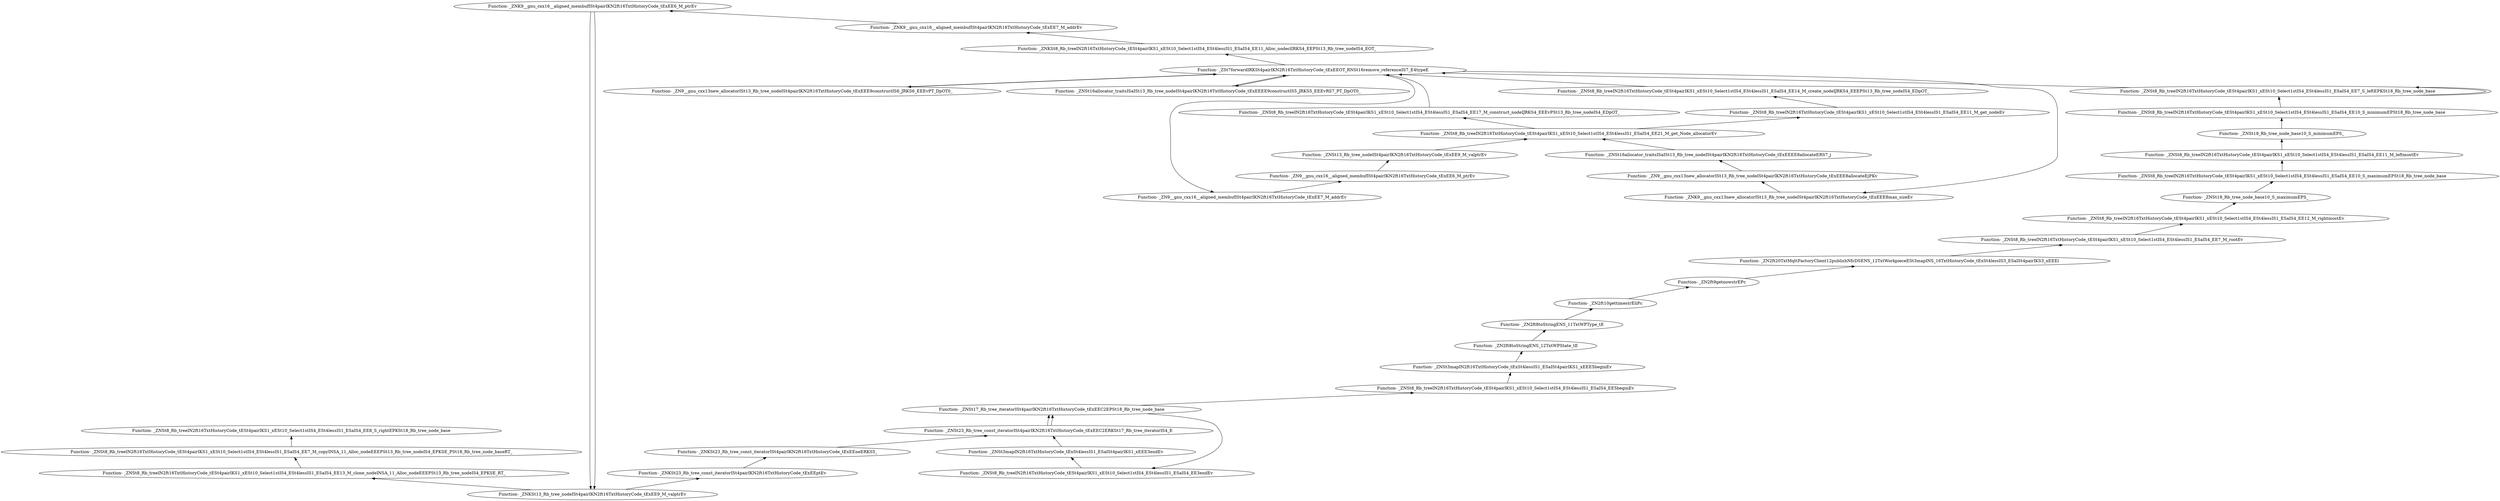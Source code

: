 digraph {
	"Function- _ZNK9__gnu_cxx16__aligned_membufISt4pairIKN2ft16TxtHistoryCode_tExEE6_M_ptrEv"
	"Function- _ZNKSt13_Rb_tree_nodeISt4pairIKN2ft16TxtHistoryCode_tExEE9_M_valptrEv"
	"Function- _ZNKSt13_Rb_tree_nodeISt4pairIKN2ft16TxtHistoryCode_tExEE9_M_valptrEv" -> "Function- _ZNK9__gnu_cxx16__aligned_membufISt4pairIKN2ft16TxtHistoryCode_tExEE6_M_ptrEv" [dir=back]
	"Function- _ZNKSt23_Rb_tree_const_iteratorISt4pairIKN2ft16TxtHistoryCode_tExEEptEv"
	"Function- _ZNKSt23_Rb_tree_const_iteratorISt4pairIKN2ft16TxtHistoryCode_tExEEptEv" -> "Function- _ZNKSt13_Rb_tree_nodeISt4pairIKN2ft16TxtHistoryCode_tExEE9_M_valptrEv" [dir=back]
	"Function- _ZNKSt23_Rb_tree_const_iteratorISt4pairIKN2ft16TxtHistoryCode_tExEEneERKS5_"
	"Function- _ZNKSt23_Rb_tree_const_iteratorISt4pairIKN2ft16TxtHistoryCode_tExEEneERKS5_" -> "Function- _ZNKSt23_Rb_tree_const_iteratorISt4pairIKN2ft16TxtHistoryCode_tExEEptEv" [dir=back]
	"Function- _ZNSt23_Rb_tree_const_iteratorISt4pairIKN2ft16TxtHistoryCode_tExEEC2ERKSt17_Rb_tree_iteratorIS4_E"
	"Function- _ZNSt23_Rb_tree_const_iteratorISt4pairIKN2ft16TxtHistoryCode_tExEEC2ERKSt17_Rb_tree_iteratorIS4_E" -> "Function- _ZNKSt23_Rb_tree_const_iteratorISt4pairIKN2ft16TxtHistoryCode_tExEEneERKS5_" [dir=back]
	"Function- _ZNSt17_Rb_tree_iteratorISt4pairIKN2ft16TxtHistoryCode_tExEEC2EPSt18_Rb_tree_node_base"
	"Function- _ZNSt17_Rb_tree_iteratorISt4pairIKN2ft16TxtHistoryCode_tExEEC2EPSt18_Rb_tree_node_base" -> "Function- _ZNSt23_Rb_tree_const_iteratorISt4pairIKN2ft16TxtHistoryCode_tExEEC2ERKSt17_Rb_tree_iteratorIS4_E" [dir=back]
	"Function- _ZNSt8_Rb_treeIN2ft16TxtHistoryCode_tESt4pairIKS1_xESt10_Select1stIS4_ESt4lessIS1_ESaIS4_EE3endEv"
	"Function- _ZNSt8_Rb_treeIN2ft16TxtHistoryCode_tESt4pairIKS1_xESt10_Select1stIS4_ESt4lessIS1_ESaIS4_EE3endEv" -> "Function- _ZNSt17_Rb_tree_iteratorISt4pairIKN2ft16TxtHistoryCode_tExEEC2EPSt18_Rb_tree_node_base" [dir=back]
	"Function- _ZNSt3mapIN2ft16TxtHistoryCode_tExSt4lessIS1_ESaISt4pairIKS1_xEEE3endEv"
	"Function- _ZNSt3mapIN2ft16TxtHistoryCode_tExSt4lessIS1_ESaISt4pairIKS1_xEEE3endEv" -> "Function- _ZNSt8_Rb_treeIN2ft16TxtHistoryCode_tESt4pairIKS1_xESt10_Select1stIS4_ESt4lessIS1_ESaIS4_EE3endEv" [dir=back]
	"Function- _ZNSt23_Rb_tree_const_iteratorISt4pairIKN2ft16TxtHistoryCode_tExEEC2ERKSt17_Rb_tree_iteratorIS4_E"
	"Function- _ZNSt23_Rb_tree_const_iteratorISt4pairIKN2ft16TxtHistoryCode_tExEEC2ERKSt17_Rb_tree_iteratorIS4_E" -> "Function- _ZNSt3mapIN2ft16TxtHistoryCode_tExSt4lessIS1_ESaISt4pairIKS1_xEEE3endEv" [dir=back]
	"Function- _ZNSt17_Rb_tree_iteratorISt4pairIKN2ft16TxtHistoryCode_tExEEC2EPSt18_Rb_tree_node_base"
	"Function- _ZNSt17_Rb_tree_iteratorISt4pairIKN2ft16TxtHistoryCode_tExEEC2EPSt18_Rb_tree_node_base" -> "Function- _ZNSt23_Rb_tree_const_iteratorISt4pairIKN2ft16TxtHistoryCode_tExEEC2ERKSt17_Rb_tree_iteratorIS4_E" [dir=back]
	"Function- _ZNSt8_Rb_treeIN2ft16TxtHistoryCode_tESt4pairIKS1_xESt10_Select1stIS4_ESt4lessIS1_ESaIS4_EE5beginEv"
	"Function- _ZNSt8_Rb_treeIN2ft16TxtHistoryCode_tESt4pairIKS1_xESt10_Select1stIS4_ESt4lessIS1_ESaIS4_EE5beginEv" -> "Function- _ZNSt17_Rb_tree_iteratorISt4pairIKN2ft16TxtHistoryCode_tExEEC2EPSt18_Rb_tree_node_base" [dir=back]
	"Function- _ZNSt3mapIN2ft16TxtHistoryCode_tExSt4lessIS1_ESaISt4pairIKS1_xEEE5beginEv"
	"Function- _ZNSt3mapIN2ft16TxtHistoryCode_tExSt4lessIS1_ESaISt4pairIKS1_xEEE5beginEv" -> "Function- _ZNSt8_Rb_treeIN2ft16TxtHistoryCode_tESt4pairIKS1_xESt10_Select1stIS4_ESt4lessIS1_ESaIS4_EE5beginEv" [dir=back]
	"Function- _ZN2ft8toStringENS_12TxtWPState_tE"
	"Function- _ZN2ft8toStringENS_12TxtWPState_tE" -> "Function- _ZNSt3mapIN2ft16TxtHistoryCode_tExSt4lessIS1_ESaISt4pairIKS1_xEEE5beginEv" [dir=back]
	"Function- _ZN2ft8toStringENS_11TxtWPType_tE"
	"Function- _ZN2ft8toStringENS_11TxtWPType_tE" -> "Function- _ZN2ft8toStringENS_12TxtWPState_tE" [dir=back]
	"Function- _ZN2ft10gettimestrEliPc"
	"Function- _ZN2ft10gettimestrEliPc" -> "Function- _ZN2ft8toStringENS_11TxtWPType_tE" [dir=back]
	"Function- _ZN2ft9getnowstrEPc"
	"Function- _ZN2ft9getnowstrEPc" -> "Function- _ZN2ft10gettimestrEliPc" [dir=back]
	"Function- _ZN2ft20TxtMqttFactoryClient12publishNfcDSENS_12TxtWorkpieceESt3mapINS_16TxtHistoryCode_tExSt4lessIS3_ESaISt4pairIKS3_xEEEl"
	"Function- _ZN2ft20TxtMqttFactoryClient12publishNfcDSENS_12TxtWorkpieceESt3mapINS_16TxtHistoryCode_tExSt4lessIS3_ESaISt4pairIKS3_xEEEl" -> "Function- _ZN2ft9getnowstrEPc" [dir=back]
	"Function- _ZNSt8_Rb_treeIN2ft16TxtHistoryCode_tESt4pairIKS1_xESt10_Select1stIS4_ESt4lessIS1_ESaIS4_EE7_M_rootEv"
	"Function- _ZNSt8_Rb_treeIN2ft16TxtHistoryCode_tESt4pairIKS1_xESt10_Select1stIS4_ESt4lessIS1_ESaIS4_EE7_M_rootEv" -> "Function- _ZN2ft20TxtMqttFactoryClient12publishNfcDSENS_12TxtWorkpieceESt3mapINS_16TxtHistoryCode_tExSt4lessIS3_ESaISt4pairIKS3_xEEEl" [dir=back]
	"Function- _ZNSt8_Rb_treeIN2ft16TxtHistoryCode_tESt4pairIKS1_xESt10_Select1stIS4_ESt4lessIS1_ESaIS4_EE12_M_rightmostEv"
	"Function- _ZNSt8_Rb_treeIN2ft16TxtHistoryCode_tESt4pairIKS1_xESt10_Select1stIS4_ESt4lessIS1_ESaIS4_EE12_M_rightmostEv" -> "Function- _ZNSt8_Rb_treeIN2ft16TxtHistoryCode_tESt4pairIKS1_xESt10_Select1stIS4_ESt4lessIS1_ESaIS4_EE7_M_rootEv" [dir=back]
	"Function- _ZNSt18_Rb_tree_node_base10_S_maximumEPS_"
	"Function- _ZNSt18_Rb_tree_node_base10_S_maximumEPS_" -> "Function- _ZNSt8_Rb_treeIN2ft16TxtHistoryCode_tESt4pairIKS1_xESt10_Select1stIS4_ESt4lessIS1_ESaIS4_EE12_M_rightmostEv" [dir=back]
	"Function- _ZNSt8_Rb_treeIN2ft16TxtHistoryCode_tESt4pairIKS1_xESt10_Select1stIS4_ESt4lessIS1_ESaIS4_EE10_S_maximumEPSt18_Rb_tree_node_base"
	"Function- _ZNSt8_Rb_treeIN2ft16TxtHistoryCode_tESt4pairIKS1_xESt10_Select1stIS4_ESt4lessIS1_ESaIS4_EE10_S_maximumEPSt18_Rb_tree_node_base" -> "Function- _ZNSt18_Rb_tree_node_base10_S_maximumEPS_" [dir=back]
	"Function- _ZNSt8_Rb_treeIN2ft16TxtHistoryCode_tESt4pairIKS1_xESt10_Select1stIS4_ESt4lessIS1_ESaIS4_EE11_M_leftmostEv"
	"Function- _ZNSt8_Rb_treeIN2ft16TxtHistoryCode_tESt4pairIKS1_xESt10_Select1stIS4_ESt4lessIS1_ESaIS4_EE11_M_leftmostEv" -> "Function- _ZNSt8_Rb_treeIN2ft16TxtHistoryCode_tESt4pairIKS1_xESt10_Select1stIS4_ESt4lessIS1_ESaIS4_EE10_S_maximumEPSt18_Rb_tree_node_base" [dir=back]
	"Function- _ZNSt18_Rb_tree_node_base10_S_minimumEPS_"
	"Function- _ZNSt18_Rb_tree_node_base10_S_minimumEPS_" -> "Function- _ZNSt8_Rb_treeIN2ft16TxtHistoryCode_tESt4pairIKS1_xESt10_Select1stIS4_ESt4lessIS1_ESaIS4_EE11_M_leftmostEv" [dir=back]
	"Function- _ZNSt8_Rb_treeIN2ft16TxtHistoryCode_tESt4pairIKS1_xESt10_Select1stIS4_ESt4lessIS1_ESaIS4_EE10_S_minimumEPSt18_Rb_tree_node_base"
	"Function- _ZNSt8_Rb_treeIN2ft16TxtHistoryCode_tESt4pairIKS1_xESt10_Select1stIS4_ESt4lessIS1_ESaIS4_EE10_S_minimumEPSt18_Rb_tree_node_base" -> "Function- _ZNSt18_Rb_tree_node_base10_S_minimumEPS_" [dir=back]
	"Function- _ZNSt8_Rb_treeIN2ft16TxtHistoryCode_tESt4pairIKS1_xESt10_Select1stIS4_ESt4lessIS1_ESaIS4_EE7_S_leftEPKSt18_Rb_tree_node_base"
	"Function- _ZNSt8_Rb_treeIN2ft16TxtHistoryCode_tESt4pairIKS1_xESt10_Select1stIS4_ESt4lessIS1_ESaIS4_EE7_S_leftEPKSt18_Rb_tree_node_base" -> "Function- _ZNSt8_Rb_treeIN2ft16TxtHistoryCode_tESt4pairIKS1_xESt10_Select1stIS4_ESt4lessIS1_ESaIS4_EE10_S_minimumEPSt18_Rb_tree_node_base" [dir=back]
	"Function- _ZNSt8_Rb_treeIN2ft16TxtHistoryCode_tESt4pairIKS1_xESt10_Select1stIS4_ESt4lessIS1_ESaIS4_EE7_S_leftEPKSt18_Rb_tree_node_base"
	"Function- _ZNSt8_Rb_treeIN2ft16TxtHistoryCode_tESt4pairIKS1_xESt10_Select1stIS4_ESt4lessIS1_ESaIS4_EE7_S_leftEPKSt18_Rb_tree_node_base" -> "Function- _ZNSt8_Rb_treeIN2ft16TxtHistoryCode_tESt4pairIKS1_xESt10_Select1stIS4_ESt4lessIS1_ESaIS4_EE7_S_leftEPKSt18_Rb_tree_node_base" [dir=back]
	"Function- _ZSt7forwardIRKSt4pairIKN2ft16TxtHistoryCode_tExEEOT_RNSt16remove_referenceIS7_E4typeE"
	"Function- _ZSt7forwardIRKSt4pairIKN2ft16TxtHistoryCode_tExEEOT_RNSt16remove_referenceIS7_E4typeE" -> "Function- _ZNSt8_Rb_treeIN2ft16TxtHistoryCode_tESt4pairIKS1_xESt10_Select1stIS4_ESt4lessIS1_ESaIS4_EE7_S_leftEPKSt18_Rb_tree_node_base" [dir=back]
	"Function- _ZN9__gnu_cxx13new_allocatorISt13_Rb_tree_nodeISt4pairIKN2ft16TxtHistoryCode_tExEEE9constructIS6_JRKS6_EEEvPT_DpOT0_"
	"Function- _ZN9__gnu_cxx13new_allocatorISt13_Rb_tree_nodeISt4pairIKN2ft16TxtHistoryCode_tExEEE9constructIS6_JRKS6_EEEvPT_DpOT0_" -> "Function- _ZSt7forwardIRKSt4pairIKN2ft16TxtHistoryCode_tExEEOT_RNSt16remove_referenceIS7_E4typeE" [dir=back]
	"Function- _ZSt7forwardIRKSt4pairIKN2ft16TxtHistoryCode_tExEEOT_RNSt16remove_referenceIS7_E4typeE"
	"Function- _ZSt7forwardIRKSt4pairIKN2ft16TxtHistoryCode_tExEEOT_RNSt16remove_referenceIS7_E4typeE" -> "Function- _ZN9__gnu_cxx13new_allocatorISt13_Rb_tree_nodeISt4pairIKN2ft16TxtHistoryCode_tExEEE9constructIS6_JRKS6_EEEvPT_DpOT0_" [dir=back]
	"Function- _ZNSt16allocator_traitsISaISt13_Rb_tree_nodeISt4pairIKN2ft16TxtHistoryCode_tExEEEE9constructIS5_JRKS5_EEEvRS7_PT_DpOT0_"
	"Function- _ZNSt16allocator_traitsISaISt13_Rb_tree_nodeISt4pairIKN2ft16TxtHistoryCode_tExEEEE9constructIS5_JRKS5_EEEvRS7_PT_DpOT0_" -> "Function- _ZSt7forwardIRKSt4pairIKN2ft16TxtHistoryCode_tExEEOT_RNSt16remove_referenceIS7_E4typeE" [dir=back]
	"Function- _ZSt7forwardIRKSt4pairIKN2ft16TxtHistoryCode_tExEEOT_RNSt16remove_referenceIS7_E4typeE"
	"Function- _ZSt7forwardIRKSt4pairIKN2ft16TxtHistoryCode_tExEEOT_RNSt16remove_referenceIS7_E4typeE" -> "Function- _ZNSt16allocator_traitsISaISt13_Rb_tree_nodeISt4pairIKN2ft16TxtHistoryCode_tExEEEE9constructIS5_JRKS5_EEEvRS7_PT_DpOT0_" [dir=back]
	"Function- _ZN9__gnu_cxx16__aligned_membufISt4pairIKN2ft16TxtHistoryCode_tExEE7_M_addrEv"
	"Function- _ZN9__gnu_cxx16__aligned_membufISt4pairIKN2ft16TxtHistoryCode_tExEE7_M_addrEv" -> "Function- _ZSt7forwardIRKSt4pairIKN2ft16TxtHistoryCode_tExEEOT_RNSt16remove_referenceIS7_E4typeE" [dir=back]
	"Function- _ZN9__gnu_cxx16__aligned_membufISt4pairIKN2ft16TxtHistoryCode_tExEE6_M_ptrEv"
	"Function- _ZN9__gnu_cxx16__aligned_membufISt4pairIKN2ft16TxtHistoryCode_tExEE6_M_ptrEv" -> "Function- _ZN9__gnu_cxx16__aligned_membufISt4pairIKN2ft16TxtHistoryCode_tExEE7_M_addrEv" [dir=back]
	"Function- _ZNSt13_Rb_tree_nodeISt4pairIKN2ft16TxtHistoryCode_tExEE9_M_valptrEv"
	"Function- _ZNSt13_Rb_tree_nodeISt4pairIKN2ft16TxtHistoryCode_tExEE9_M_valptrEv" -> "Function- _ZN9__gnu_cxx16__aligned_membufISt4pairIKN2ft16TxtHistoryCode_tExEE6_M_ptrEv" [dir=back]
	"Function- _ZNSt8_Rb_treeIN2ft16TxtHistoryCode_tESt4pairIKS1_xESt10_Select1stIS4_ESt4lessIS1_ESaIS4_EE21_M_get_Node_allocatorEv"
	"Function- _ZNSt8_Rb_treeIN2ft16TxtHistoryCode_tESt4pairIKS1_xESt10_Select1stIS4_ESt4lessIS1_ESaIS4_EE21_M_get_Node_allocatorEv" -> "Function- _ZNSt13_Rb_tree_nodeISt4pairIKN2ft16TxtHistoryCode_tExEE9_M_valptrEv" [dir=back]
	"Function- _ZNSt8_Rb_treeIN2ft16TxtHistoryCode_tESt4pairIKS1_xESt10_Select1stIS4_ESt4lessIS1_ESaIS4_EE17_M_construct_nodeIJRKS4_EEEvPSt13_Rb_tree_nodeIS4_EDpOT_"
	"Function- _ZNSt8_Rb_treeIN2ft16TxtHistoryCode_tESt4pairIKS1_xESt10_Select1stIS4_ESt4lessIS1_ESaIS4_EE17_M_construct_nodeIJRKS4_EEEvPSt13_Rb_tree_nodeIS4_EDpOT_" -> "Function- _ZNSt8_Rb_treeIN2ft16TxtHistoryCode_tESt4pairIKS1_xESt10_Select1stIS4_ESt4lessIS1_ESaIS4_EE21_M_get_Node_allocatorEv" [dir=back]
	"Function- _ZSt7forwardIRKSt4pairIKN2ft16TxtHistoryCode_tExEEOT_RNSt16remove_referenceIS7_E4typeE"
	"Function- _ZSt7forwardIRKSt4pairIKN2ft16TxtHistoryCode_tExEEOT_RNSt16remove_referenceIS7_E4typeE" -> "Function- _ZNSt8_Rb_treeIN2ft16TxtHistoryCode_tESt4pairIKS1_xESt10_Select1stIS4_ESt4lessIS1_ESaIS4_EE17_M_construct_nodeIJRKS4_EEEvPSt13_Rb_tree_nodeIS4_EDpOT_" [dir=back]
	"Function- _ZNK9__gnu_cxx13new_allocatorISt13_Rb_tree_nodeISt4pairIKN2ft16TxtHistoryCode_tExEEE8max_sizeEv"
	"Function- _ZNK9__gnu_cxx13new_allocatorISt13_Rb_tree_nodeISt4pairIKN2ft16TxtHistoryCode_tExEEE8max_sizeEv" -> "Function- _ZSt7forwardIRKSt4pairIKN2ft16TxtHistoryCode_tExEEOT_RNSt16remove_referenceIS7_E4typeE" [dir=back]
	"Function- _ZN9__gnu_cxx13new_allocatorISt13_Rb_tree_nodeISt4pairIKN2ft16TxtHistoryCode_tExEEE8allocateEjPKv"
	"Function- _ZN9__gnu_cxx13new_allocatorISt13_Rb_tree_nodeISt4pairIKN2ft16TxtHistoryCode_tExEEE8allocateEjPKv" -> "Function- _ZNK9__gnu_cxx13new_allocatorISt13_Rb_tree_nodeISt4pairIKN2ft16TxtHistoryCode_tExEEE8max_sizeEv" [dir=back]
	"Function- _ZNSt16allocator_traitsISaISt13_Rb_tree_nodeISt4pairIKN2ft16TxtHistoryCode_tExEEEE8allocateERS7_j"
	"Function- _ZNSt16allocator_traitsISaISt13_Rb_tree_nodeISt4pairIKN2ft16TxtHistoryCode_tExEEEE8allocateERS7_j" -> "Function- _ZN9__gnu_cxx13new_allocatorISt13_Rb_tree_nodeISt4pairIKN2ft16TxtHistoryCode_tExEEE8allocateEjPKv" [dir=back]
	"Function- _ZNSt8_Rb_treeIN2ft16TxtHistoryCode_tESt4pairIKS1_xESt10_Select1stIS4_ESt4lessIS1_ESaIS4_EE21_M_get_Node_allocatorEv"
	"Function- _ZNSt8_Rb_treeIN2ft16TxtHistoryCode_tESt4pairIKS1_xESt10_Select1stIS4_ESt4lessIS1_ESaIS4_EE21_M_get_Node_allocatorEv" -> "Function- _ZNSt16allocator_traitsISaISt13_Rb_tree_nodeISt4pairIKN2ft16TxtHistoryCode_tExEEEE8allocateERS7_j" [dir=back]
	"Function- _ZNSt8_Rb_treeIN2ft16TxtHistoryCode_tESt4pairIKS1_xESt10_Select1stIS4_ESt4lessIS1_ESaIS4_EE11_M_get_nodeEv"
	"Function- _ZNSt8_Rb_treeIN2ft16TxtHistoryCode_tESt4pairIKS1_xESt10_Select1stIS4_ESt4lessIS1_ESaIS4_EE11_M_get_nodeEv" -> "Function- _ZNSt8_Rb_treeIN2ft16TxtHistoryCode_tESt4pairIKS1_xESt10_Select1stIS4_ESt4lessIS1_ESaIS4_EE21_M_get_Node_allocatorEv" [dir=back]
	"Function- _ZNSt8_Rb_treeIN2ft16TxtHistoryCode_tESt4pairIKS1_xESt10_Select1stIS4_ESt4lessIS1_ESaIS4_EE14_M_create_nodeIJRKS4_EEEPSt13_Rb_tree_nodeIS4_EDpOT_"
	"Function- _ZNSt8_Rb_treeIN2ft16TxtHistoryCode_tESt4pairIKS1_xESt10_Select1stIS4_ESt4lessIS1_ESaIS4_EE14_M_create_nodeIJRKS4_EEEPSt13_Rb_tree_nodeIS4_EDpOT_" -> "Function- _ZNSt8_Rb_treeIN2ft16TxtHistoryCode_tESt4pairIKS1_xESt10_Select1stIS4_ESt4lessIS1_ESaIS4_EE11_M_get_nodeEv" [dir=back]
	"Function- _ZSt7forwardIRKSt4pairIKN2ft16TxtHistoryCode_tExEEOT_RNSt16remove_referenceIS7_E4typeE"
	"Function- _ZSt7forwardIRKSt4pairIKN2ft16TxtHistoryCode_tExEEOT_RNSt16remove_referenceIS7_E4typeE" -> "Function- _ZNSt8_Rb_treeIN2ft16TxtHistoryCode_tESt4pairIKS1_xESt10_Select1stIS4_ESt4lessIS1_ESaIS4_EE14_M_create_nodeIJRKS4_EEEPSt13_Rb_tree_nodeIS4_EDpOT_" [dir=back]
	"Function- _ZNKSt8_Rb_treeIN2ft16TxtHistoryCode_tESt4pairIKS1_xESt10_Select1stIS4_ESt4lessIS1_ESaIS4_EE11_Alloc_nodeclIRKS4_EEPSt13_Rb_tree_nodeIS4_EOT_"
	"Function- _ZNKSt8_Rb_treeIN2ft16TxtHistoryCode_tESt4pairIKS1_xESt10_Select1stIS4_ESt4lessIS1_ESaIS4_EE11_Alloc_nodeclIRKS4_EEPSt13_Rb_tree_nodeIS4_EOT_" -> "Function- _ZSt7forwardIRKSt4pairIKN2ft16TxtHistoryCode_tExEEOT_RNSt16remove_referenceIS7_E4typeE" [dir=back]
	"Function- _ZNK9__gnu_cxx16__aligned_membufISt4pairIKN2ft16TxtHistoryCode_tExEE7_M_addrEv"
	"Function- _ZNK9__gnu_cxx16__aligned_membufISt4pairIKN2ft16TxtHistoryCode_tExEE7_M_addrEv" -> "Function- _ZNKSt8_Rb_treeIN2ft16TxtHistoryCode_tESt4pairIKS1_xESt10_Select1stIS4_ESt4lessIS1_ESaIS4_EE11_Alloc_nodeclIRKS4_EEPSt13_Rb_tree_nodeIS4_EOT_" [dir=back]
	"Function- _ZNK9__gnu_cxx16__aligned_membufISt4pairIKN2ft16TxtHistoryCode_tExEE6_M_ptrEv"
	"Function- _ZNK9__gnu_cxx16__aligned_membufISt4pairIKN2ft16TxtHistoryCode_tExEE6_M_ptrEv" -> "Function- _ZNK9__gnu_cxx16__aligned_membufISt4pairIKN2ft16TxtHistoryCode_tExEE7_M_addrEv" [dir=back]
	"Function- _ZNKSt13_Rb_tree_nodeISt4pairIKN2ft16TxtHistoryCode_tExEE9_M_valptrEv"
	"Function- _ZNKSt13_Rb_tree_nodeISt4pairIKN2ft16TxtHistoryCode_tExEE9_M_valptrEv" -> "Function- _ZNK9__gnu_cxx16__aligned_membufISt4pairIKN2ft16TxtHistoryCode_tExEE6_M_ptrEv" [dir=back]
	"Function- _ZNSt8_Rb_treeIN2ft16TxtHistoryCode_tESt4pairIKS1_xESt10_Select1stIS4_ESt4lessIS1_ESaIS4_EE13_M_clone_nodeINSA_11_Alloc_nodeEEEPSt13_Rb_tree_nodeIS4_EPKSE_RT_"
	"Function- _ZNSt8_Rb_treeIN2ft16TxtHistoryCode_tESt4pairIKS1_xESt10_Select1stIS4_ESt4lessIS1_ESaIS4_EE13_M_clone_nodeINSA_11_Alloc_nodeEEEPSt13_Rb_tree_nodeIS4_EPKSE_RT_" -> "Function- _ZNKSt13_Rb_tree_nodeISt4pairIKN2ft16TxtHistoryCode_tExEE9_M_valptrEv" [dir=back]
	"Function- _ZNSt8_Rb_treeIN2ft16TxtHistoryCode_tESt4pairIKS1_xESt10_Select1stIS4_ESt4lessIS1_ESaIS4_EE7_M_copyINSA_11_Alloc_nodeEEEPSt13_Rb_tree_nodeIS4_EPKSE_PSt18_Rb_tree_node_baseRT_"
	"Function- _ZNSt8_Rb_treeIN2ft16TxtHistoryCode_tESt4pairIKS1_xESt10_Select1stIS4_ESt4lessIS1_ESaIS4_EE7_M_copyINSA_11_Alloc_nodeEEEPSt13_Rb_tree_nodeIS4_EPKSE_PSt18_Rb_tree_node_baseRT_" -> "Function- _ZNSt8_Rb_treeIN2ft16TxtHistoryCode_tESt4pairIKS1_xESt10_Select1stIS4_ESt4lessIS1_ESaIS4_EE13_M_clone_nodeINSA_11_Alloc_nodeEEEPSt13_Rb_tree_nodeIS4_EPKSE_RT_" [dir=back]
	"Function- _ZNSt8_Rb_treeIN2ft16TxtHistoryCode_tESt4pairIKS1_xESt10_Select1stIS4_ESt4lessIS1_ESaIS4_EE8_S_rightEPKSt18_Rb_tree_node_base"
	"Function- _ZNSt8_Rb_treeIN2ft16TxtHistoryCode_tESt4pairIKS1_xESt10_Select1stIS4_ESt4lessIS1_ESaIS4_EE8_S_rightEPKSt18_Rb_tree_node_base" -> "Function- _ZNSt8_Rb_treeIN2ft16TxtHistoryCode_tESt4pairIKS1_xESt10_Select1stIS4_ESt4lessIS1_ESaIS4_EE7_M_copyINSA_11_Alloc_nodeEEEPSt13_Rb_tree_nodeIS4_EPKSE_PSt18_Rb_tree_node_baseRT_" [dir=back]
}
